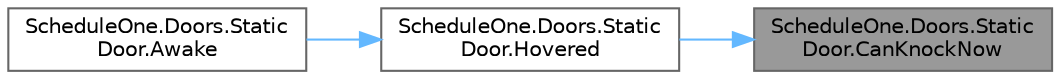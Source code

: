 digraph "ScheduleOne.Doors.StaticDoor.CanKnockNow"
{
 // LATEX_PDF_SIZE
  bgcolor="transparent";
  edge [fontname=Helvetica,fontsize=10,labelfontname=Helvetica,labelfontsize=10];
  node [fontname=Helvetica,fontsize=10,shape=box,height=0.2,width=0.4];
  rankdir="RL";
  Node1 [id="Node000001",label="ScheduleOne.Doors.Static\lDoor.CanKnockNow",height=0.2,width=0.4,color="gray40", fillcolor="grey60", style="filled", fontcolor="black",tooltip=" "];
  Node1 -> Node2 [id="edge1_Node000001_Node000002",dir="back",color="steelblue1",style="solid",tooltip=" "];
  Node2 [id="Node000002",label="ScheduleOne.Doors.Static\lDoor.Hovered",height=0.2,width=0.4,color="grey40", fillcolor="white", style="filled",URL="$class_schedule_one_1_1_doors_1_1_static_door.html#a6122842d764dc92ebb43896470f90a36",tooltip=" "];
  Node2 -> Node3 [id="edge2_Node000002_Node000003",dir="back",color="steelblue1",style="solid",tooltip=" "];
  Node3 [id="Node000003",label="ScheduleOne.Doors.Static\lDoor.Awake",height=0.2,width=0.4,color="grey40", fillcolor="white", style="filled",URL="$class_schedule_one_1_1_doors_1_1_static_door.html#a72f3ad955b1fbeba9ce77c7454c0e994",tooltip=" "];
}

